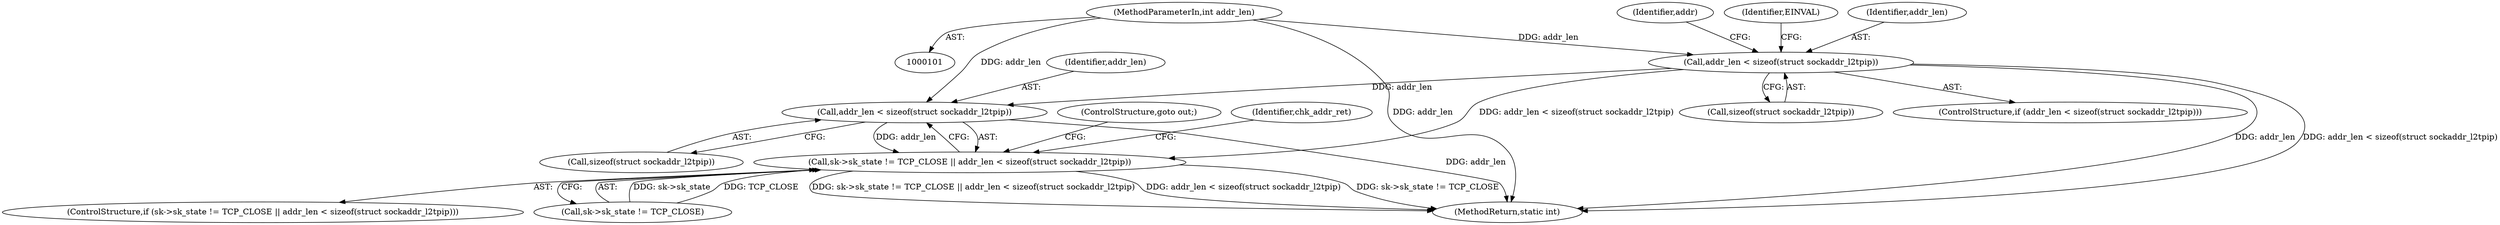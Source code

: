 digraph "0_linux_32c231164b762dddefa13af5a0101032c70b50ef@API" {
"1000183" [label="(Call,addr_len < sizeof(struct sockaddr_l2tpip))"];
"1000133" [label="(Call,addr_len < sizeof(struct sockaddr_l2tpip))"];
"1000104" [label="(MethodParameterIn,int addr_len)"];
"1000177" [label="(Call,sk->sk_state != TCP_CLOSE || addr_len < sizeof(struct sockaddr_l2tpip))"];
"1000183" [label="(Call,addr_len < sizeof(struct sockaddr_l2tpip))"];
"1000139" [label="(Identifier,EINVAL)"];
"1000178" [label="(Call,sk->sk_state != TCP_CLOSE)"];
"1000133" [label="(Call,addr_len < sizeof(struct sockaddr_l2tpip))"];
"1000134" [label="(Identifier,addr_len)"];
"1000104" [label="(MethodParameterIn,int addr_len)"];
"1000132" [label="(ControlStructure,if (addr_len < sizeof(struct sockaddr_l2tpip)))"];
"1000176" [label="(ControlStructure,if (sk->sk_state != TCP_CLOSE || addr_len < sizeof(struct sockaddr_l2tpip)))"];
"1000187" [label="(ControlStructure,goto out;)"];
"1000189" [label="(Identifier,chk_addr_ret)"];
"1000135" [label="(Call,sizeof(struct sockaddr_l2tpip))"];
"1000184" [label="(Identifier,addr_len)"];
"1000185" [label="(Call,sizeof(struct sockaddr_l2tpip))"];
"1000177" [label="(Call,sk->sk_state != TCP_CLOSE || addr_len < sizeof(struct sockaddr_l2tpip))"];
"1000143" [label="(Identifier,addr)"];
"1000291" [label="(MethodReturn,static int)"];
"1000183" -> "1000177"  [label="AST: "];
"1000183" -> "1000185"  [label="CFG: "];
"1000184" -> "1000183"  [label="AST: "];
"1000185" -> "1000183"  [label="AST: "];
"1000177" -> "1000183"  [label="CFG: "];
"1000183" -> "1000291"  [label="DDG: addr_len"];
"1000183" -> "1000177"  [label="DDG: addr_len"];
"1000133" -> "1000183"  [label="DDG: addr_len"];
"1000104" -> "1000183"  [label="DDG: addr_len"];
"1000133" -> "1000132"  [label="AST: "];
"1000133" -> "1000135"  [label="CFG: "];
"1000134" -> "1000133"  [label="AST: "];
"1000135" -> "1000133"  [label="AST: "];
"1000139" -> "1000133"  [label="CFG: "];
"1000143" -> "1000133"  [label="CFG: "];
"1000133" -> "1000291"  [label="DDG: addr_len"];
"1000133" -> "1000291"  [label="DDG: addr_len < sizeof(struct sockaddr_l2tpip)"];
"1000104" -> "1000133"  [label="DDG: addr_len"];
"1000133" -> "1000177"  [label="DDG: addr_len < sizeof(struct sockaddr_l2tpip)"];
"1000104" -> "1000101"  [label="AST: "];
"1000104" -> "1000291"  [label="DDG: addr_len"];
"1000177" -> "1000176"  [label="AST: "];
"1000177" -> "1000178"  [label="CFG: "];
"1000178" -> "1000177"  [label="AST: "];
"1000187" -> "1000177"  [label="CFG: "];
"1000189" -> "1000177"  [label="CFG: "];
"1000177" -> "1000291"  [label="DDG: sk->sk_state != TCP_CLOSE"];
"1000177" -> "1000291"  [label="DDG: sk->sk_state != TCP_CLOSE || addr_len < sizeof(struct sockaddr_l2tpip)"];
"1000177" -> "1000291"  [label="DDG: addr_len < sizeof(struct sockaddr_l2tpip)"];
"1000178" -> "1000177"  [label="DDG: sk->sk_state"];
"1000178" -> "1000177"  [label="DDG: TCP_CLOSE"];
}
